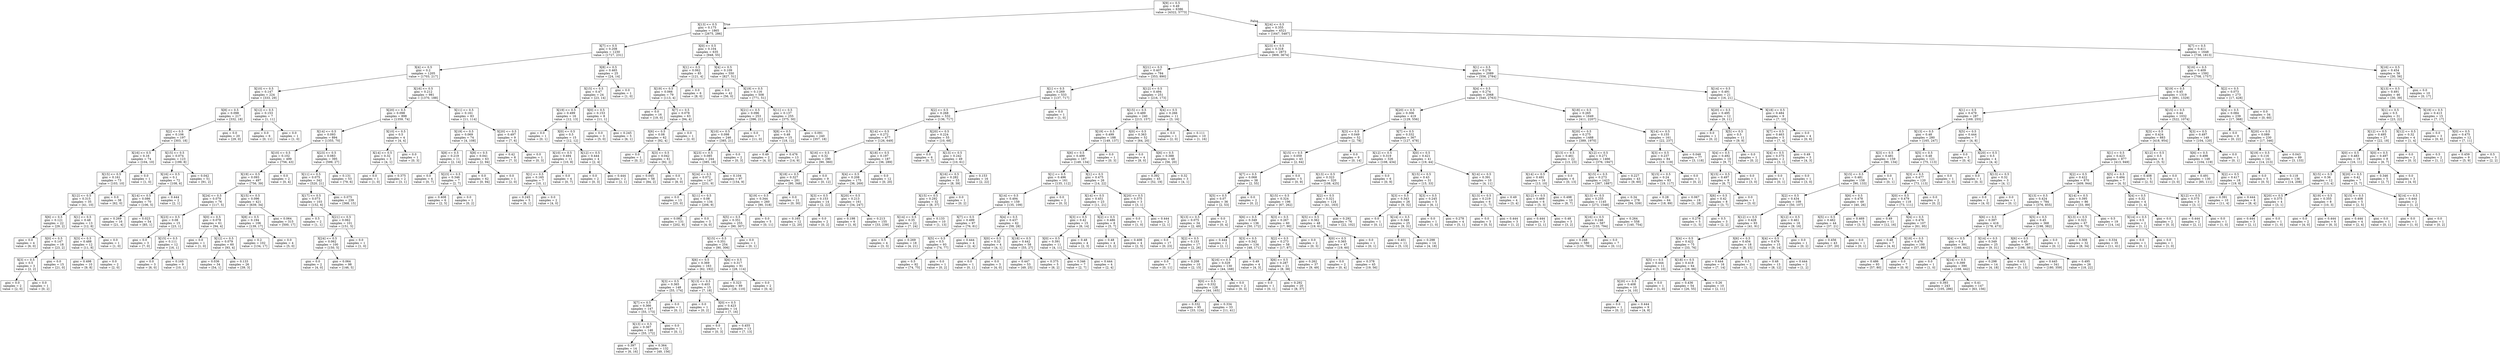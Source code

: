 digraph Tree {
node [shape=box] ;
0 [label="X[9] <= 0.5\ngini = 0.49\nsamples = 6386\nvalue = [4322, 5773]"] ;
1 [label="X[13] <= 0.5\ngini = 0.175\nsamples = 1865\nvalue = [2675, 286]"] ;
0 -> 1 [labeldistance=2.5, labelangle=45, headlabel="True"] ;
2 [label="X[7] <= 0.5\ngini = 0.208\nsamples = 1230\nvalue = [1727, 231]"] ;
1 -> 2 ;
3 [label="X[4] <= 0.5\ngini = 0.2\nsamples = 1205\nvalue = [1703, 217]"] ;
2 -> 3 ;
4 [label="X[10] <= 0.5\ngini = 0.147\nsamples = 224\nvalue = [333, 29]"] ;
3 -> 4 ;
5 [label="X[8] <= 0.5\ngini = 0.098\nsamples = 217\nvalue = [332, 18]"] ;
4 -> 5 ;
6 [label="X[2] <= 0.5\ngini = 0.106\nsamples = 197\nvalue = [303, 18]"] ;
5 -> 6 ;
7 [label="X[16] <= 0.5\ngini = 0.16\nsamples = 74\nvalue = [104, 10]"] ;
6 -> 7 ;
8 [label="X[15] <= 0.5\ngini = 0.161\nsamples = 73\nvalue = [103, 10]"] ;
7 -> 8 ;
9 [label="X[12] <= 0.5\ngini = 0.315\nsamples = 35\nvalue = [41, 10]"] ;
8 -> 9 ;
10 [label="X[6] <= 0.5\ngini = 0.121\nsamples = 22\nvalue = [29, 2]"] ;
9 -> 10 ;
11 [label="gini = 0.0\nsamples = 4\nvalue = [6, 0]"] ;
10 -> 11 ;
12 [label="X[0] <= 0.5\ngini = 0.147\nsamples = 18\nvalue = [23, 2]"] ;
10 -> 12 ;
13 [label="X[3] <= 0.5\ngini = 0.5\nsamples = 3\nvalue = [2, 2]"] ;
12 -> 13 ;
14 [label="gini = 0.0\nsamples = 2\nvalue = [2, 0]"] ;
13 -> 14 ;
15 [label="gini = 0.0\nsamples = 1\nvalue = [0, 2]"] ;
13 -> 15 ;
16 [label="gini = 0.0\nsamples = 15\nvalue = [21, 0]"] ;
12 -> 16 ;
17 [label="X[1] <= 0.5\ngini = 0.48\nsamples = 13\nvalue = [12, 8]"] ;
9 -> 17 ;
18 [label="X[3] <= 0.5\ngini = 0.488\nsamples = 12\nvalue = [11, 8]"] ;
17 -> 18 ;
19 [label="gini = 0.498\nsamples = 10\nvalue = [9, 8]"] ;
18 -> 19 ;
20 [label="gini = 0.0\nsamples = 2\nvalue = [2, 0]"] ;
18 -> 20 ;
21 [label="gini = 0.0\nsamples = 1\nvalue = [1, 0]"] ;
17 -> 21 ;
22 [label="gini = 0.0\nsamples = 38\nvalue = [62, 0]"] ;
8 -> 22 ;
23 [label="gini = 0.0\nsamples = 1\nvalue = [1, 0]"] ;
7 -> 23 ;
24 [label="X[15] <= 0.5\ngini = 0.074\nsamples = 123\nvalue = [199, 8]"] ;
6 -> 24 ;
25 [label="X[16] <= 0.5\ngini = 0.1\nsamples = 72\nvalue = [108, 6]"] ;
24 -> 25 ;
26 [label="X[14] <= 0.5\ngini = 0.086\nsamples = 70\nvalue = [106, 5]"] ;
25 -> 26 ;
27 [label="gini = 0.269\nsamples = 16\nvalue = [21, 4]"] ;
26 -> 27 ;
28 [label="gini = 0.023\nsamples = 54\nvalue = [85, 1]"] ;
26 -> 28 ;
29 [label="gini = 0.444\nsamples = 2\nvalue = [2, 1]"] ;
25 -> 29 ;
30 [label="gini = 0.042\nsamples = 51\nvalue = [91, 2]"] ;
24 -> 30 ;
31 [label="gini = 0.0\nsamples = 20\nvalue = [29, 0]"] ;
5 -> 31 ;
32 [label="X[12] <= 0.5\ngini = 0.153\nsamples = 7\nvalue = [1, 11]"] ;
4 -> 32 ;
33 [label="gini = 0.0\nsamples = 6\nvalue = [0, 11]"] ;
32 -> 33 ;
34 [label="gini = 0.0\nsamples = 1\nvalue = [1, 0]"] ;
32 -> 34 ;
35 [label="X[16] <= 0.5\ngini = 0.212\nsamples = 981\nvalue = [1370, 188]"] ;
3 -> 35 ;
36 [label="X[20] <= 0.5\ngini = 0.098\nsamples = 898\nvalue = [1359, 74]"] ;
35 -> 36 ;
37 [label="X[14] <= 0.5\ngini = 0.093\nsamples = 894\nvalue = [1355, 70]"] ;
36 -> 37 ;
38 [label="X[10] <= 0.5\ngini = 0.102\nsamples = 499\nvalue = [756, 43]"] ;
37 -> 38 ;
39 [label="X[19] <= 0.5\ngini = 0.093\nsamples = 497\nvalue = [756, 39]"] ;
38 -> 39 ;
40 [label="X[24] <= 0.5\ngini = 0.079\nsamples = 76\nvalue = [117, 5]"] ;
39 -> 40 ;
41 [label="X[23] <= 0.5\ngini = 0.08\nsamples = 15\nvalue = [23, 1]"] ;
40 -> 41 ;
42 [label="gini = 0.0\nsamples = 3\nvalue = [7, 0]"] ;
41 -> 42 ;
43 [label="X[15] <= 0.5\ngini = 0.111\nsamples = 12\nvalue = [16, 1]"] ;
41 -> 43 ;
44 [label="gini = 0.0\nsamples = 3\nvalue = [6, 0]"] ;
43 -> 44 ;
45 [label="gini = 0.165\nsamples = 9\nvalue = [10, 1]"] ;
43 -> 45 ;
46 [label="X[0] <= 0.5\ngini = 0.078\nsamples = 61\nvalue = [94, 4]"] ;
40 -> 46 ;
47 [label="gini = 0.0\nsamples = 1\nvalue = [1, 0]"] ;
46 -> 47 ;
48 [label="X[12] <= 0.5\ngini = 0.079\nsamples = 60\nvalue = [93, 4]"] ;
46 -> 48 ;
49 [label="gini = 0.036\nsamples = 34\nvalue = [54, 1]"] ;
48 -> 49 ;
50 [label="gini = 0.133\nsamples = 26\nvalue = [39, 3]"] ;
48 -> 50 ;
51 [label="X[15] <= 0.5\ngini = 0.096\nsamples = 421\nvalue = [639, 34]"] ;
39 -> 51 ;
52 [label="X[8] <= 0.5\ngini = 0.194\nsamples = 106\nvalue = [139, 17]"] ;
51 -> 52 ;
53 [label="gini = 0.2\nsamples = 102\nvalue = [134, 17]"] ;
52 -> 53 ;
54 [label="gini = 0.0\nsamples = 4\nvalue = [5, 0]"] ;
52 -> 54 ;
55 [label="gini = 0.064\nsamples = 315\nvalue = [500, 17]"] ;
51 -> 55 ;
56 [label="gini = 0.0\nsamples = 2\nvalue = [0, 4]"] ;
38 -> 56 ;
57 [label="X[23] <= 0.5\ngini = 0.083\nsamples = 395\nvalue = [599, 27]"] ;
37 -> 57 ;
58 [label="X[11] <= 0.5\ngini = 0.075\nsamples = 342\nvalue = [520, 21]"] ;
57 -> 58 ;
59 [label="X[17] <= 0.5\ngini = 0.073\nsamples = 103\nvalue = [152, 6]"] ;
58 -> 59 ;
60 [label="gini = 0.5\nsamples = 2\nvalue = [1, 1]"] ;
59 -> 60 ;
61 [label="X[21] <= 0.5\ngini = 0.062\nsamples = 101\nvalue = [151, 5]"] ;
59 -> 61 ;
62 [label="X[24] <= 0.5\ngini = 0.062\nsamples = 100\nvalue = [150, 5]"] ;
61 -> 62 ;
63 [label="gini = 0.0\nsamples = 2\nvalue = [4, 0]"] ;
62 -> 63 ;
64 [label="gini = 0.064\nsamples = 98\nvalue = [146, 5]"] ;
62 -> 64 ;
65 [label="gini = 0.0\nsamples = 1\nvalue = [1, 0]"] ;
61 -> 65 ;
66 [label="gini = 0.075\nsamples = 239\nvalue = [368, 15]"] ;
58 -> 66 ;
67 [label="gini = 0.131\nsamples = 53\nvalue = [79, 6]"] ;
57 -> 67 ;
68 [label="X[10] <= 0.5\ngini = 0.5\nsamples = 4\nvalue = [4, 4]"] ;
36 -> 68 ;
69 [label="X[14] <= 0.5\ngini = 0.32\nsamples = 3\nvalue = [4, 1]"] ;
68 -> 69 ;
70 [label="gini = 0.0\nsamples = 1\nvalue = [1, 0]"] ;
69 -> 70 ;
71 [label="gini = 0.375\nsamples = 2\nvalue = [3, 1]"] ;
69 -> 71 ;
72 [label="gini = 0.0\nsamples = 1\nvalue = [0, 3]"] ;
68 -> 72 ;
73 [label="X[11] <= 0.5\ngini = 0.161\nsamples = 83\nvalue = [11, 114]"] ;
35 -> 73 ;
74 [label="X[19] <= 0.5\ngini = 0.069\nsamples = 74\nvalue = [4, 108]"] ;
73 -> 74 ;
75 [label="X[8] <= 0.5\ngini = 0.219\nsamples = 11\nvalue = [2, 14]"] ;
74 -> 75 ;
76 [label="gini = 0.0\nsamples = 4\nvalue = [0, 7]"] ;
75 -> 76 ;
77 [label="X[23] <= 0.5\ngini = 0.346\nsamples = 7\nvalue = [2, 7]"] ;
75 -> 77 ;
78 [label="gini = 0.408\nsamples = 6\nvalue = [2, 5]"] ;
77 -> 78 ;
79 [label="gini = 0.0\nsamples = 1\nvalue = [0, 2]"] ;
77 -> 79 ;
80 [label="X[8] <= 0.5\ngini = 0.041\nsamples = 63\nvalue = [2, 94]"] ;
74 -> 80 ;
81 [label="gini = 0.0\nsamples = 62\nvalue = [0, 94]"] ;
80 -> 81 ;
82 [label="gini = 0.0\nsamples = 1\nvalue = [2, 0]"] ;
80 -> 82 ;
83 [label="X[20] <= 0.5\ngini = 0.497\nsamples = 9\nvalue = [7, 6]"] ;
73 -> 83 ;
84 [label="gini = 0.42\nsamples = 8\nvalue = [7, 3]"] ;
83 -> 84 ;
85 [label="gini = 0.0\nsamples = 1\nvalue = [0, 3]"] ;
83 -> 85 ;
86 [label="X[8] <= 0.5\ngini = 0.465\nsamples = 25\nvalue = [24, 14]"] ;
2 -> 86 ;
87 [label="X[15] <= 0.5\ngini = 0.47\nsamples = 24\nvalue = [23, 14]"] ;
86 -> 87 ;
88 [label="X[19] <= 0.5\ngini = 0.499\nsamples = 16\nvalue = [12, 13]"] ;
87 -> 88 ;
89 [label="gini = 0.0\nsamples = 1\nvalue = [0, 1]"] ;
88 -> 89 ;
90 [label="X[0] <= 0.5\ngini = 0.5\nsamples = 15\nvalue = [12, 12]"] ;
88 -> 90 ;
91 [label="X[10] <= 0.5\ngini = 0.494\nsamples = 11\nvalue = [10, 8]"] ;
90 -> 91 ;
92 [label="X[1] <= 0.5\ngini = 0.165\nsamples = 7\nvalue = [10, 1]"] ;
91 -> 92 ;
93 [label="gini = 0.245\nsamples = 5\nvalue = [6, 1]"] ;
92 -> 93 ;
94 [label="gini = 0.0\nsamples = 2\nvalue = [4, 0]"] ;
92 -> 94 ;
95 [label="gini = 0.0\nsamples = 4\nvalue = [0, 7]"] ;
91 -> 95 ;
96 [label="X[12] <= 0.5\ngini = 0.444\nsamples = 4\nvalue = [2, 4]"] ;
90 -> 96 ;
97 [label="gini = 0.0\nsamples = 2\nvalue = [0, 3]"] ;
96 -> 97 ;
98 [label="gini = 0.444\nsamples = 2\nvalue = [2, 1]"] ;
96 -> 98 ;
99 [label="X[0] <= 0.5\ngini = 0.153\nsamples = 8\nvalue = [11, 1]"] ;
87 -> 99 ;
100 [label="gini = 0.0\nsamples = 3\nvalue = [5, 0]"] ;
99 -> 100 ;
101 [label="gini = 0.245\nsamples = 5\nvalue = [6, 1]"] ;
99 -> 101 ;
102 [label="gini = 0.0\nsamples = 1\nvalue = [1, 0]"] ;
86 -> 102 ;
103 [label="X[0] <= 0.5\ngini = 0.104\nsamples = 635\nvalue = [948, 55]"] ;
1 -> 103 ;
104 [label="X[1] <= 0.5\ngini = 0.062\nsamples = 85\nvalue = [121, 4]"] ;
103 -> 104 ;
105 [label="X[19] <= 0.5\ngini = 0.066\nsamples = 79\nvalue = [113, 4]"] ;
104 -> 105 ;
106 [label="gini = 0.0\nsamples = 16\nvalue = [19, 0]"] ;
105 -> 106 ;
107 [label="X[7] <= 0.5\ngini = 0.078\nsamples = 63\nvalue = [94, 4]"] ;
105 -> 107 ;
108 [label="X[6] <= 0.5\ngini = 0.08\nsamples = 62\nvalue = [92, 4]"] ;
107 -> 108 ;
109 [label="gini = 0.0\nsamples = 1\nvalue = [0, 2]"] ;
108 -> 109 ;
110 [label="X[3] <= 0.5\ngini = 0.042\nsamples = 61\nvalue = [92, 2]"] ;
108 -> 110 ;
111 [label="gini = 0.045\nsamples = 58\nvalue = [84, 2]"] ;
110 -> 111 ;
112 [label="gini = 0.0\nsamples = 3\nvalue = [8, 0]"] ;
110 -> 112 ;
113 [label="gini = 0.0\nsamples = 1\nvalue = [2, 0]"] ;
107 -> 113 ;
114 [label="gini = 0.0\nsamples = 6\nvalue = [8, 0]"] ;
104 -> 114 ;
115 [label="X[4] <= 0.5\ngini = 0.109\nsamples = 550\nvalue = [827, 51]"] ;
103 -> 115 ;
116 [label="gini = 0.0\nsamples = 42\nvalue = [56, 0]"] ;
115 -> 116 ;
117 [label="X[19] <= 0.5\ngini = 0.116\nsamples = 508\nvalue = [771, 51]"] ;
115 -> 117 ;
118 [label="X[21] <= 0.5\ngini = 0.096\nsamples = 253\nvalue = [396, 21]"] ;
117 -> 118 ;
119 [label="X[10] <= 0.5\ngini = 0.098\nsamples = 246\nvalue = [385, 21]"] ;
118 -> 119 ;
120 [label="X[23] <= 0.5\ngini = 0.085\nsamples = 244\nvalue = [385, 18]"] ;
119 -> 120 ;
121 [label="X[24] <= 0.5\ngini = 0.072\nsamples = 147\nvalue = [231, 9]"] ;
120 -> 121 ;
122 [label="gini = 0.0\nsamples = 13\nvalue = [25, 0]"] ;
121 -> 122 ;
123 [label="X[11] <= 0.5\ngini = 0.08\nsamples = 134\nvalue = [206, 9]"] ;
121 -> 123 ;
124 [label="gini = 0.082\nsamples = 131\nvalue = [202, 9]"] ;
123 -> 124 ;
125 [label="gini = 0.0\nsamples = 3\nvalue = [4, 0]"] ;
123 -> 125 ;
126 [label="gini = 0.104\nsamples = 97\nvalue = [154, 9]"] ;
120 -> 126 ;
127 [label="gini = 0.0\nsamples = 2\nvalue = [0, 3]"] ;
119 -> 127 ;
128 [label="gini = 0.0\nsamples = 7\nvalue = [11, 0]"] ;
118 -> 128 ;
129 [label="X[11] <= 0.5\ngini = 0.137\nsamples = 255\nvalue = [375, 30]"] ;
117 -> 129 ;
130 [label="X[8] <= 0.5\ngini = 0.48\nsamples = 15\nvalue = [18, 12]"] ;
129 -> 130 ;
131 [label="gini = 0.49\nsamples = 2\nvalue = [4, 3]"] ;
130 -> 131 ;
132 [label="gini = 0.476\nsamples = 13\nvalue = [14, 9]"] ;
130 -> 132 ;
133 [label="gini = 0.091\nsamples = 240\nvalue = [357, 18]"] ;
129 -> 133 ;
134 [label="X[24] <= 0.5\ngini = 0.355\nsamples = 4521\nvalue = [1647, 5487]"] ;
0 -> 134 [labeldistance=2.5, labelangle=-45, headlabel="False"] ;
135 [label="X[23] <= 0.5\ngini = 0.318\nsamples = 2873\nvalue = [909, 3674]"] ;
134 -> 135 ;
136 [label="X[21] <= 0.5\ngini = 0.407\nsamples = 784\nvalue = [353, 890]"] ;
135 -> 136 ;
137 [label="X[1] <= 0.5\ngini = 0.269\nsamples = 533\nvalue = [137, 717]"] ;
136 -> 137 ;
138 [label="X[2] <= 0.5\ngini = 0.268\nsamples = 532\nvalue = [136, 717]"] ;
137 -> 138 ;
139 [label="X[14] <= 0.5\ngini = 0.272\nsamples = 477\nvalue = [126, 649]"] ;
138 -> 139 ;
140 [label="X[16] <= 0.5\ngini = 0.32\nsamples = 290\nvalue = [90, 360]"] ;
139 -> 140 ;
141 [label="X[18] <= 0.5\ngini = 0.327\nsamples = 281\nvalue = [90, 348]"] ;
140 -> 141 ;
142 [label="X[19] <= 0.5\ngini = 0.344\nsamples = 260\nvalue = [90, 318]"] ;
141 -> 142 ;
143 [label="X[5] <= 0.5\ngini = 0.351\nsamples = 255\nvalue = [90, 307]"] ;
142 -> 143 ;
144 [label="X[15] <= 0.5\ngini = 0.351\nsamples = 254\nvalue = [90, 306]"] ;
143 -> 144 ;
145 [label="X[6] <= 0.5\ngini = 0.369\nsamples = 163\nvalue = [62, 192]"] ;
144 -> 145 ;
146 [label="X[3] <= 0.5\ngini = 0.365\nsamples = 148\nvalue = [55, 174]"] ;
145 -> 146 ;
147 [label="X[7] <= 0.5\ngini = 0.366\nsamples = 147\nvalue = [55, 173]"] ;
146 -> 147 ;
148 [label="X[13] <= 0.5\ngini = 0.367\nsamples = 146\nvalue = [55, 172]"] ;
147 -> 148 ;
149 [label="gini = 0.397\nsamples = 14\nvalue = [6, 16]"] ;
148 -> 149 ;
150 [label="gini = 0.364\nsamples = 132\nvalue = [49, 156]"] ;
148 -> 150 ;
151 [label="gini = 0.0\nsamples = 1\nvalue = [0, 1]"] ;
147 -> 151 ;
152 [label="gini = 0.0\nsamples = 1\nvalue = [0, 1]"] ;
146 -> 152 ;
153 [label="X[13] <= 0.5\ngini = 0.403\nsamples = 15\nvalue = [7, 18]"] ;
145 -> 153 ;
154 [label="gini = 0.0\nsamples = 1\nvalue = [0, 2]"] ;
153 -> 154 ;
155 [label="X[0] <= 0.5\ngini = 0.423\nsamples = 14\nvalue = [7, 16]"] ;
153 -> 155 ;
156 [label="gini = 0.0\nsamples = 1\nvalue = [0, 3]"] ;
155 -> 156 ;
157 [label="gini = 0.455\nsamples = 13\nvalue = [7, 13]"] ;
155 -> 157 ;
158 [label="X[6] <= 0.5\ngini = 0.317\nsamples = 91\nvalue = [28, 114]"] ;
144 -> 158 ;
159 [label="gini = 0.323\nsamples = 89\nvalue = [28, 110]"] ;
158 -> 159 ;
160 [label="gini = 0.0\nsamples = 2\nvalue = [0, 4]"] ;
158 -> 160 ;
161 [label="gini = 0.0\nsamples = 1\nvalue = [0, 1]"] ;
143 -> 161 ;
162 [label="gini = 0.0\nsamples = 5\nvalue = [0, 11]"] ;
142 -> 162 ;
163 [label="gini = 0.0\nsamples = 21\nvalue = [0, 30]"] ;
141 -> 163 ;
164 [label="gini = 0.0\nsamples = 9\nvalue = [0, 12]"] ;
140 -> 164 ;
165 [label="X[18] <= 0.5\ngini = 0.197\nsamples = 187\nvalue = [36, 289]"] ;
139 -> 165 ;
166 [label="X[4] <= 0.5\ngini = 0.208\nsamples = 175\nvalue = [36, 269]"] ;
165 -> 166 ;
167 [label="X[3] <= 0.5\ngini = 0.153\nsamples = 14\nvalue = [2, 22]"] ;
166 -> 167 ;
168 [label="gini = 0.165\nsamples = 12\nvalue = [2, 20]"] ;
167 -> 168 ;
169 [label="gini = 0.0\nsamples = 2\nvalue = [0, 2]"] ;
167 -> 169 ;
170 [label="X[20] <= 0.5\ngini = 0.213\nsamples = 161\nvalue = [34, 247]"] ;
166 -> 170 ;
171 [label="gini = 0.198\nsamples = 6\nvalue = [1, 8]"] ;
170 -> 171 ;
172 [label="gini = 0.213\nsamples = 155\nvalue = [33, 239]"] ;
170 -> 172 ;
173 [label="gini = 0.0\nsamples = 12\nvalue = [0, 20]"] ;
165 -> 173 ;
174 [label="X[20] <= 0.5\ngini = 0.224\nsamples = 55\nvalue = [10, 68]"] ;
138 -> 174 ;
175 [label="gini = 0.0\nsamples = 6\nvalue = [0, 7]"] ;
174 -> 175 ;
176 [label="X[13] <= 0.5\ngini = 0.242\nsamples = 49\nvalue = [10, 61]"] ;
174 -> 176 ;
177 [label="X[16] <= 0.5\ngini = 0.282\nsamples = 33\nvalue = [8, 39]"] ;
176 -> 177 ;
178 [label="X[15] <= 0.5\ngini = 0.292\nsamples = 32\nvalue = [8, 37]"] ;
177 -> 178 ;
179 [label="X[14] <= 0.5\ngini = 0.35\nsamples = 22\nvalue = [7, 24]"] ;
178 -> 179 ;
180 [label="gini = 0.5\nsamples = 4\nvalue = [3, 3]"] ;
179 -> 180 ;
181 [label="gini = 0.269\nsamples = 18\nvalue = [4, 21]"] ;
179 -> 181 ;
182 [label="gini = 0.133\nsamples = 10\nvalue = [1, 13]"] ;
178 -> 182 ;
183 [label="gini = 0.0\nsamples = 1\nvalue = [0, 2]"] ;
177 -> 183 ;
184 [label="gini = 0.153\nsamples = 16\nvalue = [2, 22]"] ;
176 -> 184 ;
185 [label="gini = 0.0\nsamples = 1\nvalue = [1, 0]"] ;
137 -> 185 ;
186 [label="X[12] <= 0.5\ngini = 0.494\nsamples = 251\nvalue = [216, 173]"] ;
136 -> 186 ;
187 [label="X[15] <= 0.5\ngini = 0.489\nsamples = 240\nvalue = [213, 157]"] ;
186 -> 187 ;
188 [label="X[19] <= 0.5\ngini = 0.499\nsamples = 188\nvalue = [149, 137]"] ;
187 -> 188 ;
189 [label="X[6] <= 0.5\ngini = 0.499\nsamples = 187\nvalue = [149, 134]"] ;
188 -> 189 ;
190 [label="X[1] <= 0.5\ngini = 0.496\nsamples = 161\nvalue = [135, 112]"] ;
189 -> 190 ;
191 [label="X[14] <= 0.5\ngini = 0.494\nsamples = 159\nvalue = [135, 109]"] ;
190 -> 191 ;
192 [label="X[7] <= 0.5\ngini = 0.499\nsamples = 97\nvalue = [76, 81]"] ;
191 -> 192 ;
193 [label="X[5] <= 0.5\ngini = 0.5\nsamples = 93\nvalue = [74, 77]"] ;
192 -> 193 ;
194 [label="gini = 0.5\nsamples = 92\nvalue = [74, 75]"] ;
193 -> 194 ;
195 [label="gini = 0.0\nsamples = 1\nvalue = [0, 2]"] ;
193 -> 195 ;
196 [label="gini = 0.444\nsamples = 4\nvalue = [2, 4]"] ;
192 -> 196 ;
197 [label="X[4] <= 0.5\ngini = 0.437\nsamples = 62\nvalue = [59, 28]"] ;
191 -> 197 ;
198 [label="X[0] <= 0.5\ngini = 0.32\nsamples = 4\nvalue = [4, 1]"] ;
197 -> 198 ;
199 [label="gini = 0.0\nsamples = 1\nvalue = [0, 1]"] ;
198 -> 199 ;
200 [label="gini = 0.0\nsamples = 3\nvalue = [4, 0]"] ;
198 -> 200 ;
201 [label="X[18] <= 0.5\ngini = 0.442\nsamples = 58\nvalue = [55, 27]"] ;
197 -> 201 ;
202 [label="gini = 0.447\nsamples = 53\nvalue = [49, 25]"] ;
201 -> 202 ;
203 [label="gini = 0.375\nsamples = 5\nvalue = [6, 2]"] ;
201 -> 203 ;
204 [label="gini = 0.0\nsamples = 2\nvalue = [0, 3]"] ;
190 -> 204 ;
205 [label="X[1] <= 0.5\ngini = 0.475\nsamples = 26\nvalue = [14, 22]"] ;
189 -> 205 ;
206 [label="X[14] <= 0.5\ngini = 0.451\nsamples = 23\nvalue = [11, 21]"] ;
205 -> 206 ;
207 [label="X[3] <= 0.5\ngini = 0.42\nsamples = 15\nvalue = [6, 14]"] ;
206 -> 207 ;
208 [label="X[0] <= 0.5\ngini = 0.391\nsamples = 11\nvalue = [4, 11]"] ;
207 -> 208 ;
209 [label="gini = 0.346\nsamples = 7\nvalue = [2, 7]"] ;
208 -> 209 ;
210 [label="gini = 0.444\nsamples = 4\nvalue = [2, 4]"] ;
208 -> 210 ;
211 [label="gini = 0.48\nsamples = 4\nvalue = [2, 3]"] ;
207 -> 211 ;
212 [label="X[2] <= 0.5\ngini = 0.486\nsamples = 8\nvalue = [5, 7]"] ;
206 -> 212 ;
213 [label="gini = 0.48\nsamples = 4\nvalue = [3, 2]"] ;
212 -> 213 ;
214 [label="gini = 0.408\nsamples = 4\nvalue = [2, 5]"] ;
212 -> 214 ;
215 [label="X[20] <= 0.5\ngini = 0.375\nsamples = 3\nvalue = [3, 1]"] ;
205 -> 215 ;
216 [label="gini = 0.0\nsamples = 1\nvalue = [1, 0]"] ;
215 -> 216 ;
217 [label="gini = 0.444\nsamples = 2\nvalue = [2, 1]"] ;
215 -> 217 ;
218 [label="gini = 0.0\nsamples = 1\nvalue = [0, 3]"] ;
188 -> 218 ;
219 [label="X[0] <= 0.5\ngini = 0.363\nsamples = 52\nvalue = [64, 20]"] ;
187 -> 219 ;
220 [label="gini = 0.0\nsamples = 4\nvalue = [8, 0]"] ;
219 -> 220 ;
221 [label="X[6] <= 0.5\ngini = 0.388\nsamples = 48\nvalue = [56, 20]"] ;
219 -> 221 ;
222 [label="gini = 0.392\nsamples = 45\nvalue = [52, 19]"] ;
221 -> 222 ;
223 [label="gini = 0.32\nsamples = 3\nvalue = [4, 1]"] ;
221 -> 223 ;
224 [label="X[4] <= 0.5\ngini = 0.266\nsamples = 11\nvalue = [3, 16]"] ;
186 -> 224 ;
225 [label="gini = 0.0\nsamples = 1\nvalue = [2, 0]"] ;
224 -> 225 ;
226 [label="gini = 0.111\nsamples = 10\nvalue = [1, 16]"] ;
224 -> 226 ;
227 [label="X[1] <= 0.5\ngini = 0.278\nsamples = 2089\nvalue = [556, 2784]"] ;
135 -> 227 ;
228 [label="X[4] <= 0.5\ngini = 0.274\nsamples = 2068\nvalue = [540, 2763]"] ;
227 -> 228 ;
229 [label="X[20] <= 0.5\ngini = 0.306\nsamples = 419\nvalue = [129, 556]"] ;
228 -> 229 ;
230 [label="X[3] <= 0.5\ngini = 0.049\nsamples = 52\nvalue = [2, 78]"] ;
229 -> 230 ;
231 [label="X[15] <= 0.5\ngini = 0.059\nsamples = 43\nvalue = [2, 64]"] ;
230 -> 231 ;
232 [label="X[7] <= 0.5\ngini = 0.068\nsamples = 38\nvalue = [2, 55]"] ;
231 -> 232 ;
233 [label="X[5] <= 0.5\ngini = 0.07\nsamples = 36\nvalue = [2, 53]"] ;
232 -> 233 ;
234 [label="X[13] <= 0.5\ngini = 0.075\nsamples = 34\nvalue = [2, 49]"] ;
233 -> 234 ;
235 [label="gini = 0.0\nsamples = 17\nvalue = [0, 23]"] ;
234 -> 235 ;
236 [label="X[2] <= 0.5\ngini = 0.133\nsamples = 17\nvalue = [2, 26]"] ;
234 -> 236 ;
237 [label="gini = 0.0\nsamples = 7\nvalue = [0, 11]"] ;
236 -> 237 ;
238 [label="gini = 0.208\nsamples = 10\nvalue = [2, 15]"] ;
236 -> 238 ;
239 [label="gini = 0.0\nsamples = 2\nvalue = [0, 4]"] ;
233 -> 239 ;
240 [label="gini = 0.0\nsamples = 2\nvalue = [0, 2]"] ;
232 -> 240 ;
241 [label="gini = 0.0\nsamples = 5\nvalue = [0, 9]"] ;
231 -> 241 ;
242 [label="gini = 0.0\nsamples = 9\nvalue = [0, 14]"] ;
230 -> 242 ;
243 [label="X[7] <= 0.5\ngini = 0.332\nsamples = 367\nvalue = [127, 478]"] ;
229 -> 243 ;
244 [label="X[12] <= 0.5\ngini = 0.319\nsamples = 326\nvalue = [108, 434]"] ;
243 -> 244 ;
245 [label="X[13] <= 0.5\ngini = 0.323\nsamples = 320\nvalue = [108, 425]"] ;
244 -> 245 ;
246 [label="X[15] <= 0.5\ngini = 0.324\nsamples = 196\nvalue = [67, 262]"] ;
245 -> 246 ;
247 [label="X[6] <= 0.5\ngini = 0.349\nsamples = 136\nvalue = [50, 172]"] ;
246 -> 247 ;
248 [label="gini = 0.444\nsamples = 2\nvalue = [2, 1]"] ;
247 -> 248 ;
249 [label="X[3] <= 0.5\ngini = 0.342\nsamples = 134\nvalue = [48, 171]"] ;
247 -> 249 ;
250 [label="X[16] <= 0.5\ngini = 0.329\nsamples = 130\nvalue = [44, 168]"] ;
249 -> 250 ;
251 [label="X[0] <= 0.5\ngini = 0.332\nsamples = 128\nvalue = [44, 165]"] ;
250 -> 251 ;
252 [label="gini = 0.332\nsamples = 95\nvalue = [33, 124]"] ;
251 -> 252 ;
253 [label="gini = 0.334\nsamples = 33\nvalue = [11, 41]"] ;
251 -> 253 ;
254 [label="gini = 0.0\nsamples = 2\nvalue = [0, 3]"] ;
250 -> 254 ;
255 [label="gini = 0.49\nsamples = 4\nvalue = [4, 3]"] ;
249 -> 255 ;
256 [label="X[3] <= 0.5\ngini = 0.267\nsamples = 60\nvalue = [17, 90]"] ;
246 -> 256 ;
257 [label="X[2] <= 0.5\ngini = 0.273\nsamples = 58\nvalue = [17, 87]"] ;
256 -> 257 ;
258 [label="X[6] <= 0.5\ngini = 0.287\nsamples = 21\nvalue = [8, 38]"] ;
257 -> 258 ;
259 [label="gini = 0.0\nsamples = 1\nvalue = [0, 1]"] ;
258 -> 259 ;
260 [label="gini = 0.292\nsamples = 20\nvalue = [8, 37]"] ;
258 -> 260 ;
261 [label="gini = 0.262\nsamples = 37\nvalue = [9, 49]"] ;
257 -> 261 ;
262 [label="gini = 0.0\nsamples = 2\nvalue = [0, 3]"] ;
256 -> 262 ;
263 [label="X[2] <= 0.5\ngini = 0.321\nsamples = 124\nvalue = [41, 163]"] ;
245 -> 263 ;
264 [label="X[5] <= 0.5\ngini = 0.362\nsamples = 48\nvalue = [19, 61]"] ;
263 -> 264 ;
265 [label="X[0] <= 0.5\ngini = 0.365\nsamples = 47\nvalue = [19, 60]"] ;
264 -> 265 ;
266 [label="gini = 0.0\nsamples = 2\nvalue = [0, 4]"] ;
265 -> 266 ;
267 [label="gini = 0.378\nsamples = 45\nvalue = [19, 56]"] ;
265 -> 267 ;
268 [label="gini = 0.0\nsamples = 1\nvalue = [0, 1]"] ;
264 -> 268 ;
269 [label="gini = 0.292\nsamples = 76\nvalue = [22, 102]"] ;
263 -> 269 ;
270 [label="gini = 0.0\nsamples = 6\nvalue = [0, 9]"] ;
244 -> 270 ;
271 [label="X[0] <= 0.5\ngini = 0.421\nsamples = 41\nvalue = [19, 44]"] ;
243 -> 271 ;
272 [label="X[15] <= 0.5\ngini = 0.43\nsamples = 31\nvalue = [15, 33]"] ;
271 -> 272 ;
273 [label="X[3] <= 0.5\ngini = 0.343\nsamples = 26\nvalue = [9, 32]"] ;
272 -> 273 ;
274 [label="gini = 0.0\nsamples = 1\nvalue = [0, 1]"] ;
273 -> 274 ;
275 [label="X[14] <= 0.5\ngini = 0.349\nsamples = 25\nvalue = [9, 31]"] ;
273 -> 275 ;
276 [label="gini = 0.401\nsamples = 11\nvalue = [5, 13]"] ;
275 -> 276 ;
277 [label="gini = 0.298\nsamples = 14\nvalue = [4, 18]"] ;
275 -> 277 ;
278 [label="X[3] <= 0.5\ngini = 0.245\nsamples = 5\nvalue = [6, 1]"] ;
272 -> 278 ;
279 [label="gini = 0.0\nsamples = 1\nvalue = [1, 0]"] ;
278 -> 279 ;
280 [label="gini = 0.278\nsamples = 4\nvalue = [5, 1]"] ;
278 -> 280 ;
281 [label="X[14] <= 0.5\ngini = 0.391\nsamples = 10\nvalue = [4, 11]"] ;
271 -> 281 ;
282 [label="X[13] <= 0.5\ngini = 0.219\nsamples = 6\nvalue = [1, 7]"] ;
281 -> 282 ;
283 [label="gini = 0.0\nsamples = 3\nvalue = [0, 5]"] ;
282 -> 283 ;
284 [label="gini = 0.444\nsamples = 3\nvalue = [1, 2]"] ;
282 -> 284 ;
285 [label="gini = 0.49\nsamples = 4\nvalue = [3, 4]"] ;
281 -> 285 ;
286 [label="X[18] <= 0.5\ngini = 0.265\nsamples = 1649\nvalue = [411, 2207]"] ;
228 -> 286 ;
287 [label="X[20] <= 0.5\ngini = 0.275\nsamples = 1488\nvalue = [389, 1970]"] ;
286 -> 287 ;
288 [label="X[13] <= 0.5\ngini = 0.461\nsamples = 22\nvalue = [13, 23]"] ;
287 -> 288 ;
289 [label="X[14] <= 0.5\ngini = 0.491\nsamples = 16\nvalue = [13, 10]"] ;
288 -> 289 ;
290 [label="X[12] <= 0.5\ngini = 0.469\nsamples = 6\nvalue = [5, 3]"] ;
289 -> 290 ;
291 [label="gini = 0.444\nsamples = 3\nvalue = [2, 1]"] ;
290 -> 291 ;
292 [label="gini = 0.48\nsamples = 3\nvalue = [3, 2]"] ;
290 -> 292 ;
293 [label="gini = 0.498\nsamples = 10\nvalue = [8, 7]"] ;
289 -> 293 ;
294 [label="gini = 0.0\nsamples = 6\nvalue = [0, 13]"] ;
288 -> 294 ;
295 [label="X[12] <= 0.5\ngini = 0.271\nsamples = 1466\nvalue = [376, 1947]"] ;
287 -> 295 ;
296 [label="X[15] <= 0.5\ngini = 0.273\nsamples = 1423\nvalue = [367, 1887]"] ;
295 -> 296 ;
297 [label="X[13] <= 0.5\ngini = 0.255\nsamples = 1145\nvalue = [273, 1548]"] ;
296 -> 297 ;
298 [label="X[16] <= 0.5\ngini = 0.246\nsamples = 587\nvalue = [133, 794]"] ;
297 -> 298 ;
299 [label="gini = 0.248\nsamples = 580\nvalue = [133, 783]"] ;
298 -> 299 ;
300 [label="gini = 0.0\nsamples = 7\nvalue = [0, 11]"] ;
298 -> 300 ;
301 [label="gini = 0.264\nsamples = 558\nvalue = [140, 754]"] ;
297 -> 301 ;
302 [label="gini = 0.34\nsamples = 278\nvalue = [94, 339]"] ;
296 -> 302 ;
303 [label="gini = 0.227\nsamples = 43\nvalue = [9, 60]"] ;
295 -> 303 ;
304 [label="X[14] <= 0.5\ngini = 0.155\nsamples = 161\nvalue = [22, 237]"] ;
286 -> 304 ;
305 [label="X[3] <= 0.5\ngini = 0.237\nsamples = 84\nvalue = [19, 119]"] ;
304 -> 305 ;
306 [label="X[15] <= 0.5\ngini = 0.24\nsamples = 83\nvalue = [19, 117]"] ;
305 -> 306 ;
307 [label="gini = 0.28\nsamples = 64\nvalue = [18, 89]"] ;
306 -> 307 ;
308 [label="gini = 0.067\nsamples = 19\nvalue = [1, 28]"] ;
306 -> 308 ;
309 [label="gini = 0.0\nsamples = 1\nvalue = [0, 2]"] ;
305 -> 309 ;
310 [label="gini = 0.048\nsamples = 77\nvalue = [3, 118]"] ;
304 -> 310 ;
311 [label="X[14] <= 0.5\ngini = 0.491\nsamples = 21\nvalue = [16, 21]"] ;
227 -> 311 ;
312 [label="X[20] <= 0.5\ngini = 0.495\nsamples = 12\nvalue = [9, 11]"] ;
311 -> 312 ;
313 [label="gini = 0.0\nsamples = 1\nvalue = [0, 2]"] ;
312 -> 313 ;
314 [label="X[5] <= 0.5\ngini = 0.5\nsamples = 11\nvalue = [9, 9]"] ;
312 -> 314 ;
315 [label="X[4] <= 0.5\ngini = 0.492\nsamples = 10\nvalue = [9, 7]"] ;
314 -> 315 ;
316 [label="X[15] <= 0.5\ngini = 0.497\nsamples = 9\nvalue = [6, 7]"] ;
315 -> 316 ;
317 [label="X[6] <= 0.5\ngini = 0.42\nsamples = 8\nvalue = [3, 7]"] ;
316 -> 317 ;
318 [label="gini = 0.278\nsamples = 5\nvalue = [1, 5]"] ;
317 -> 318 ;
319 [label="gini = 0.5\nsamples = 3\nvalue = [2, 2]"] ;
317 -> 319 ;
320 [label="gini = 0.0\nsamples = 1\nvalue = [3, 0]"] ;
316 -> 320 ;
321 [label="gini = 0.0\nsamples = 1\nvalue = [3, 0]"] ;
315 -> 321 ;
322 [label="gini = 0.0\nsamples = 1\nvalue = [0, 2]"] ;
314 -> 322 ;
323 [label="X[18] <= 0.5\ngini = 0.484\nsamples = 9\nvalue = [7, 10]"] ;
311 -> 323 ;
324 [label="X[7] <= 0.5\ngini = 0.463\nsamples = 5\nvalue = [7, 4]"] ;
323 -> 324 ;
325 [label="X[4] <= 0.5\ngini = 0.375\nsamples = 2\nvalue = [3, 1]"] ;
324 -> 325 ;
326 [label="gini = 0.0\nsamples = 1\nvalue = [0, 1]"] ;
325 -> 326 ;
327 [label="gini = 0.0\nsamples = 1\nvalue = [3, 0]"] ;
325 -> 327 ;
328 [label="gini = 0.49\nsamples = 3\nvalue = [4, 3]"] ;
324 -> 328 ;
329 [label="gini = 0.0\nsamples = 4\nvalue = [0, 6]"] ;
323 -> 329 ;
330 [label="X[7] <= 0.5\ngini = 0.411\nsamples = 1648\nvalue = [738, 1813]"] ;
134 -> 330 ;
331 [label="X[16] <= 0.5\ngini = 0.409\nsamples = 1592\nvalue = [708, 1757]"] ;
330 -> 331 ;
332 [label="X[19] <= 0.5\ngini = 0.45\nsamples = 1319\nvalue = [691, 1329]"] ;
331 -> 332 ;
333 [label="X[1] <= 0.5\ngini = 0.479\nsamples = 287\nvalue = [169, 255]"] ;
332 -> 333 ;
334 [label="X[13] <= 0.5\ngini = 0.48\nsamples = 280\nvalue = [165, 247]"] ;
333 -> 334 ;
335 [label="X[3] <= 0.5\ngini = 0.481\nsamples = 159\nvalue = [90, 134]"] ;
334 -> 335 ;
336 [label="X[15] <= 0.5\ngini = 0.481\nsamples = 158\nvalue = [90, 133]"] ;
335 -> 336 ;
337 [label="X[2] <= 0.5\ngini = 0.434\nsamples = 109\nvalue = [50, 107]"] ;
336 -> 337 ;
338 [label="X[12] <= 0.5\ngini = 0.428\nsamples = 93\nvalue = [41, 91]"] ;
337 -> 338 ;
339 [label="X[4] <= 0.5\ngini = 0.422\nsamples = 75\nvalue = [33, 76]"] ;
338 -> 339 ;
340 [label="X[5] <= 0.5\ngini = 0.444\nsamples = 11\nvalue = [5, 10]"] ;
339 -> 340 ;
341 [label="X[20] <= 0.5\ngini = 0.408\nsamples = 10\nvalue = [4, 10]"] ;
340 -> 341 ;
342 [label="gini = 0.0\nsamples = 1\nvalue = [0, 2]"] ;
341 -> 342 ;
343 [label="gini = 0.444\nsamples = 9\nvalue = [4, 8]"] ;
341 -> 343 ;
344 [label="gini = 0.0\nsamples = 1\nvalue = [1, 0]"] ;
340 -> 344 ;
345 [label="X[18] <= 0.5\ngini = 0.418\nsamples = 64\nvalue = [28, 66]"] ;
339 -> 345 ;
346 [label="gini = 0.436\nsamples = 54\nvalue = [26, 55]"] ;
345 -> 346 ;
347 [label="gini = 0.26\nsamples = 10\nvalue = [2, 11]"] ;
345 -> 347 ;
348 [label="X[6] <= 0.5\ngini = 0.454\nsamples = 18\nvalue = [8, 15]"] ;
338 -> 348 ;
349 [label="gini = 0.444\nsamples = 16\nvalue = [7, 14]"] ;
348 -> 349 ;
350 [label="gini = 0.5\nsamples = 2\nvalue = [1, 1]"] ;
348 -> 350 ;
351 [label="X[12] <= 0.5\ngini = 0.461\nsamples = 16\nvalue = [9, 16]"] ;
337 -> 351 ;
352 [label="X[4] <= 0.5\ngini = 0.476\nsamples = 15\nvalue = [9, 14]"] ;
351 -> 352 ;
353 [label="gini = 0.48\nsamples = 13\nvalue = [8, 12]"] ;
352 -> 353 ;
354 [label="gini = 0.444\nsamples = 2\nvalue = [1, 2]"] ;
352 -> 354 ;
355 [label="gini = 0.0\nsamples = 1\nvalue = [0, 2]"] ;
351 -> 355 ;
356 [label="X[6] <= 0.5\ngini = 0.478\nsamples = 49\nvalue = [40, 26]"] ;
336 -> 356 ;
357 [label="X[5] <= 0.5\ngini = 0.462\nsamples = 44\nvalue = [37, 21]"] ;
356 -> 357 ;
358 [label="gini = 0.456\nsamples = 43\nvalue = [37, 20]"] ;
357 -> 358 ;
359 [label="gini = 0.0\nsamples = 1\nvalue = [0, 1]"] ;
357 -> 359 ;
360 [label="gini = 0.469\nsamples = 5\nvalue = [3, 5]"] ;
356 -> 360 ;
361 [label="gini = 0.0\nsamples = 1\nvalue = [0, 1]"] ;
335 -> 361 ;
362 [label="X[5] <= 0.5\ngini = 0.48\nsamples = 121\nvalue = [75, 113]"] ;
334 -> 362 ;
363 [label="X[3] <= 0.5\ngini = 0.477\nsamples = 120\nvalue = [73, 113]"] ;
362 -> 363 ;
364 [label="X[0] <= 0.5\ngini = 0.479\nsamples = 118\nvalue = [73, 111]"] ;
363 -> 364 ;
365 [label="gini = 0.49\nsamples = 11\nvalue = [12, 16]"] ;
364 -> 365 ;
366 [label="X[4] <= 0.5\ngini = 0.476\nsamples = 107\nvalue = [61, 95]"] ;
364 -> 366 ;
367 [label="gini = 0.48\nsamples = 7\nvalue = [4, 6]"] ;
366 -> 367 ;
368 [label="X[18] <= 0.5\ngini = 0.476\nsamples = 100\nvalue = [57, 89]"] ;
366 -> 368 ;
369 [label="gini = 0.486\nsamples = 93\nvalue = [57, 80]"] ;
368 -> 369 ;
370 [label="gini = 0.0\nsamples = 7\nvalue = [0, 9]"] ;
368 -> 370 ;
371 [label="gini = 0.0\nsamples = 2\nvalue = [0, 2]"] ;
363 -> 371 ;
372 [label="gini = 0.0\nsamples = 1\nvalue = [2, 0]"] ;
362 -> 372 ;
373 [label="X[5] <= 0.5\ngini = 0.444\nsamples = 7\nvalue = [4, 8]"] ;
333 -> 373 ;
374 [label="gini = 0.0\nsamples = 3\nvalue = [0, 4]"] ;
373 -> 374 ;
375 [label="X[20] <= 0.5\ngini = 0.5\nsamples = 4\nvalue = [4, 4]"] ;
373 -> 375 ;
376 [label="gini = 0.0\nsamples = 1\nvalue = [0, 3]"] ;
375 -> 376 ;
377 [label="X[13] <= 0.5\ngini = 0.32\nsamples = 3\nvalue = [4, 1]"] ;
375 -> 377 ;
378 [label="gini = 0.0\nsamples = 2\nvalue = [4, 0]"] ;
377 -> 378 ;
379 [label="gini = 0.0\nsamples = 1\nvalue = [0, 1]"] ;
377 -> 379 ;
380 [label="X[15] <= 0.5\ngini = 0.44\nsamples = 1032\nvalue = [522, 1074]"] ;
332 -> 380 ;
381 [label="X[3] <= 0.5\ngini = 0.424\nsamples = 883\nvalue = [418, 954]"] ;
380 -> 381 ;
382 [label="X[1] <= 0.5\ngini = 0.423\nsamples = 877\nvalue = [413, 949]"] ;
381 -> 382 ;
383 [label="X[2] <= 0.5\ngini = 0.422\nsamples = 870\nvalue = [409, 944]"] ;
382 -> 383 ;
384 [label="X[13] <= 0.5\ngini = 0.424\nsamples = 784\nvalue = [376, 855]"] ;
383 -> 384 ;
385 [label="X[6] <= 0.5\ngini = 0.397\nsamples = 416\nvalue = [178, 473]"] ;
384 -> 385 ;
386 [label="X[4] <= 0.5\ngini = 0.4\nsamples = 391\nvalue = [169, 442]"] ;
385 -> 386 ;
387 [label="gini = 0.0\nsamples = 1\nvalue = [1, 0]"] ;
386 -> 387 ;
388 [label="X[14] <= 0.5\ngini = 0.399\nsamples = 390\nvalue = [168, 442]"] ;
386 -> 388 ;
389 [label="gini = 0.393\nsamples = 243\nvalue = [105, 286]"] ;
388 -> 389 ;
390 [label="gini = 0.41\nsamples = 147\nvalue = [63, 156]"] ;
388 -> 390 ;
391 [label="X[14] <= 0.5\ngini = 0.349\nsamples = 25\nvalue = [9, 31]"] ;
385 -> 391 ;
392 [label="gini = 0.298\nsamples = 14\nvalue = [4, 18]"] ;
391 -> 392 ;
393 [label="gini = 0.401\nsamples = 11\nvalue = [5, 13]"] ;
391 -> 393 ;
394 [label="X[5] <= 0.5\ngini = 0.45\nsamples = 368\nvalue = [198, 382]"] ;
384 -> 394 ;
395 [label="X[6] <= 0.5\ngini = 0.45\nsamples = 367\nvalue = [198, 381]"] ;
394 -> 395 ;
396 [label="gini = 0.445\nsamples = 341\nvalue = [180, 359]"] ;
395 -> 396 ;
397 [label="gini = 0.495\nsamples = 26\nvalue = [18, 22]"] ;
395 -> 397 ;
398 [label="gini = 0.0\nsamples = 1\nvalue = [0, 1]"] ;
394 -> 398 ;
399 [label="X[14] <= 0.5\ngini = 0.395\nsamples = 86\nvalue = [33, 89]"] ;
383 -> 399 ;
400 [label="X[13] <= 0.5\ngini = 0.323\nsamples = 67\nvalue = [19, 75]"] ;
399 -> 400 ;
401 [label="gini = 0.308\nsamples = 32\nvalue = [8, 34]"] ;
400 -> 401 ;
402 [label="gini = 0.334\nsamples = 35\nvalue = [11, 41]"] ;
400 -> 402 ;
403 [label="gini = 0.5\nsamples = 19\nvalue = [14, 14]"] ;
399 -> 403 ;
404 [label="X[5] <= 0.5\ngini = 0.494\nsamples = 7\nvalue = [4, 5]"] ;
382 -> 404 ;
405 [label="X[4] <= 0.5\ngini = 0.32\nsamples = 4\nvalue = [1, 4]"] ;
404 -> 405 ;
406 [label="X[14] <= 0.5\ngini = 0.5\nsamples = 2\nvalue = [1, 1]"] ;
405 -> 406 ;
407 [label="gini = 0.0\nsamples = 1\nvalue = [0, 1]"] ;
406 -> 407 ;
408 [label="gini = 0.0\nsamples = 1\nvalue = [1, 0]"] ;
406 -> 408 ;
409 [label="gini = 0.0\nsamples = 2\nvalue = [0, 3]"] ;
405 -> 409 ;
410 [label="X[12] <= 0.5\ngini = 0.375\nsamples = 3\nvalue = [3, 1]"] ;
404 -> 410 ;
411 [label="gini = 0.444\nsamples = 2\nvalue = [2, 1]"] ;
410 -> 411 ;
412 [label="gini = 0.0\nsamples = 1\nvalue = [1, 0]"] ;
410 -> 412 ;
413 [label="X[12] <= 0.5\ngini = 0.5\nsamples = 6\nvalue = [5, 5]"] ;
381 -> 413 ;
414 [label="gini = 0.408\nsamples = 5\nvalue = [2, 5]"] ;
413 -> 414 ;
415 [label="gini = 0.0\nsamples = 1\nvalue = [3, 0]"] ;
413 -> 415 ;
416 [label="X[3] <= 0.5\ngini = 0.497\nsamples = 149\nvalue = [104, 120]"] ;
380 -> 416 ;
417 [label="X[6] <= 0.5\ngini = 0.498\nsamples = 148\nvalue = [104, 119]"] ;
416 -> 417 ;
418 [label="gini = 0.491\nsamples = 130\nvalue = [85, 111]"] ;
417 -> 418 ;
419 [label="X[2] <= 0.5\ngini = 0.417\nsamples = 18\nvalue = [19, 8]"] ;
417 -> 419 ;
420 [label="gini = 0.391\nsamples = 10\nvalue = [11, 4]"] ;
419 -> 420 ;
421 [label="gini = 0.444\nsamples = 8\nvalue = [8, 4]"] ;
419 -> 421 ;
422 [label="gini = 0.0\nsamples = 1\nvalue = [0, 1]"] ;
416 -> 422 ;
423 [label="X[2] <= 0.5\ngini = 0.073\nsamples = 273\nvalue = [17, 428]"] ;
331 -> 423 ;
424 [label="X[4] <= 0.5\ngini = 0.084\nsamples = 239\nvalue = [17, 368]"] ;
423 -> 424 ;
425 [label="gini = 0.0\nsamples = 9\nvalue = [0, 22]"] ;
424 -> 425 ;
426 [label="X[20] <= 0.5\ngini = 0.089\nsamples = 230\nvalue = [17, 346]"] ;
424 -> 426 ;
427 [label="X[19] <= 0.5\ngini = 0.116\nsamples = 141\nvalue = [14, 213]"] ;
426 -> 427 ;
428 [label="gini = 0.0\nsamples = 5\nvalue = [0, 5]"] ;
427 -> 428 ;
429 [label="gini = 0.118\nsamples = 136\nvalue = [14, 208]"] ;
427 -> 429 ;
430 [label="gini = 0.043\nsamples = 89\nvalue = [3, 133]"] ;
426 -> 430 ;
431 [label="gini = 0.0\nsamples = 34\nvalue = [0, 60]"] ;
423 -> 431 ;
432 [label="X[16] <= 0.5\ngini = 0.454\nsamples = 56\nvalue = [30, 56]"] ;
330 -> 432 ;
433 [label="X[13] <= 0.5\ngini = 0.491\nsamples = 46\nvalue = [30, 39]"] ;
432 -> 433 ;
434 [label="X[1] <= 0.5\ngini = 0.5\nsamples = 31\nvalue = [23, 22]"] ;
433 -> 434 ;
435 [label="X[12] <= 0.5\ngini = 0.495\nsamples = 27\nvalue = [22, 18]"] ;
434 -> 435 ;
436 [label="X[0] <= 0.5\ngini = 0.483\nsamples = 19\nvalue = [16, 11]"] ;
435 -> 436 ;
437 [label="X[15] <= 0.5\ngini = 0.36\nsamples = 12\nvalue = [13, 4]"] ;
436 -> 437 ;
438 [label="X[20] <= 0.5\ngini = 0.375\nsamples = 4\nvalue = [3, 1]"] ;
437 -> 438 ;
439 [label="gini = 0.444\nsamples = 3\nvalue = [2, 1]"] ;
438 -> 439 ;
440 [label="gini = 0.0\nsamples = 1\nvalue = [1, 0]"] ;
438 -> 440 ;
441 [label="X[19] <= 0.5\ngini = 0.355\nsamples = 8\nvalue = [10, 3]"] ;
437 -> 441 ;
442 [label="gini = 0.0\nsamples = 2\nvalue = [4, 0]"] ;
441 -> 442 ;
443 [label="gini = 0.444\nsamples = 6\nvalue = [6, 3]"] ;
441 -> 443 ;
444 [label="X[20] <= 0.5\ngini = 0.42\nsamples = 7\nvalue = [3, 7]"] ;
436 -> 444 ;
445 [label="X[15] <= 0.5\ngini = 0.408\nsamples = 5\nvalue = [2, 5]"] ;
444 -> 445 ;
446 [label="gini = 0.444\nsamples = 4\nvalue = [2, 4]"] ;
445 -> 446 ;
447 [label="gini = 0.0\nsamples = 1\nvalue = [0, 1]"] ;
445 -> 447 ;
448 [label="X[14] <= 0.5\ngini = 0.444\nsamples = 2\nvalue = [1, 2]"] ;
444 -> 448 ;
449 [label="gini = 0.0\nsamples = 1\nvalue = [1, 0]"] ;
448 -> 449 ;
450 [label="gini = 0.0\nsamples = 1\nvalue = [0, 2]"] ;
448 -> 450 ;
451 [label="X[0] <= 0.5\ngini = 0.497\nsamples = 8\nvalue = [6, 7]"] ;
435 -> 451 ;
452 [label="gini = 0.346\nsamples = 5\nvalue = [2, 7]"] ;
451 -> 452 ;
453 [label="gini = 0.0\nsamples = 3\nvalue = [4, 0]"] ;
451 -> 453 ;
454 [label="X[12] <= 0.5\ngini = 0.32\nsamples = 4\nvalue = [1, 4]"] ;
434 -> 454 ;
455 [label="gini = 0.0\nsamples = 2\nvalue = [0, 3]"] ;
454 -> 455 ;
456 [label="gini = 0.5\nsamples = 2\nvalue = [1, 1]"] ;
454 -> 456 ;
457 [label="X[19] <= 0.5\ngini = 0.413\nsamples = 15\nvalue = [7, 17]"] ;
433 -> 457 ;
458 [label="gini = 0.0\nsamples = 3\nvalue = [0, 6]"] ;
457 -> 458 ;
459 [label="X[0] <= 0.5\ngini = 0.475\nsamples = 12\nvalue = [7, 11]"] ;
457 -> 459 ;
460 [label="gini = 0.459\nsamples = 9\nvalue = [5, 9]"] ;
459 -> 460 ;
461 [label="gini = 0.5\nsamples = 3\nvalue = [2, 2]"] ;
459 -> 461 ;
462 [label="gini = 0.0\nsamples = 10\nvalue = [0, 17]"] ;
432 -> 462 ;
}